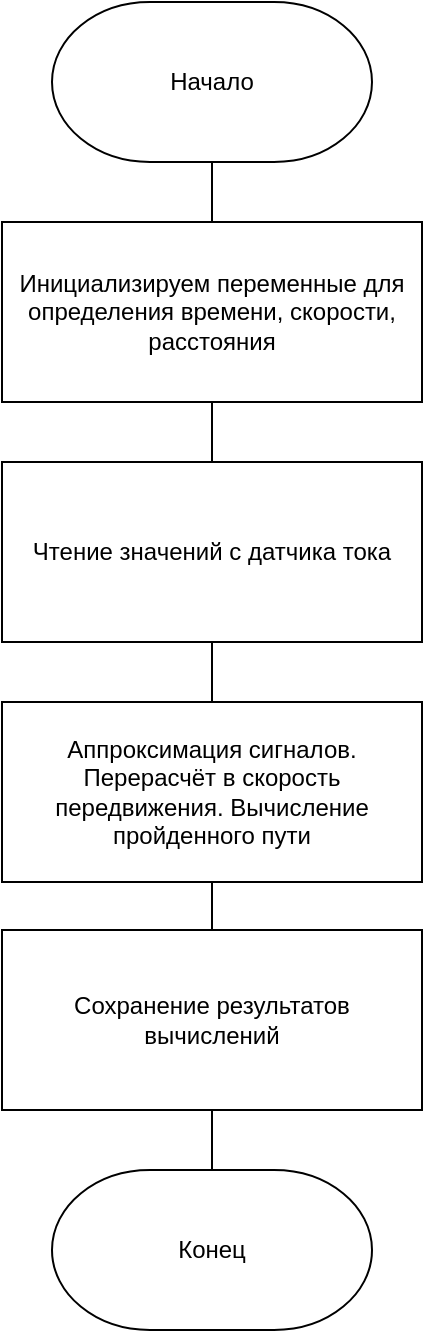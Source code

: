 <mxfile version="20.0.2" type="github">
  <diagram id="tBChBqsfLSFzcL40G-4m" name="Page-1">
    <mxGraphModel dx="566" dy="827" grid="1" gridSize="10" guides="1" tooltips="1" connect="1" arrows="1" fold="1" page="1" pageScale="1" pageWidth="827" pageHeight="1169" math="0" shadow="0">
      <root>
        <mxCell id="0" />
        <mxCell id="1" parent="0" />
        <mxCell id="bH_fyjcGMu0d4mGaG8s0-8" value="Инициализируем переменные для определения времени, cкорости, расстояния" style="rounded=0;whiteSpace=wrap;html=1;" parent="1" vertex="1">
          <mxGeometry x="309" y="140" width="210" height="90" as="geometry" />
        </mxCell>
        <mxCell id="HUWNKa4JSYa9mFyqX5ap-2" value="Начало" style="strokeWidth=1;html=1;shape=mxgraph.flowchart.terminator;whiteSpace=wrap;" vertex="1" parent="1">
          <mxGeometry x="334" y="30" width="160" height="80" as="geometry" />
        </mxCell>
        <mxCell id="HUWNKa4JSYa9mFyqX5ap-3" value="Конец" style="strokeWidth=1;html=1;shape=mxgraph.flowchart.terminator;whiteSpace=wrap;" vertex="1" parent="1">
          <mxGeometry x="334" y="614" width="160" height="80" as="geometry" />
        </mxCell>
        <mxCell id="HUWNKa4JSYa9mFyqX5ap-4" value="" style="endArrow=none;html=1;rounded=0;entryX=0.5;entryY=1;entryDx=0;entryDy=0;entryPerimeter=0;exitX=0.5;exitY=0;exitDx=0;exitDy=0;" edge="1" parent="1" source="bH_fyjcGMu0d4mGaG8s0-8" target="HUWNKa4JSYa9mFyqX5ap-2">
          <mxGeometry width="50" height="50" relative="1" as="geometry">
            <mxPoint x="420" y="240" as="sourcePoint" />
            <mxPoint x="470" y="190" as="targetPoint" />
          </mxGeometry>
        </mxCell>
        <mxCell id="HUWNKa4JSYa9mFyqX5ap-5" value="Чтение значений с датчика тока" style="rounded=0;whiteSpace=wrap;html=1;" vertex="1" parent="1">
          <mxGeometry x="309" y="260" width="210" height="90" as="geometry" />
        </mxCell>
        <mxCell id="HUWNKa4JSYa9mFyqX5ap-6" value="" style="endArrow=none;html=1;rounded=0;exitX=0.5;exitY=0;exitDx=0;exitDy=0;entryX=0.5;entryY=1;entryDx=0;entryDy=0;" edge="1" parent="1" source="HUWNKa4JSYa9mFyqX5ap-5" target="bH_fyjcGMu0d4mGaG8s0-8">
          <mxGeometry width="50" height="50" relative="1" as="geometry">
            <mxPoint x="400" y="240" as="sourcePoint" />
            <mxPoint x="450" y="190" as="targetPoint" />
          </mxGeometry>
        </mxCell>
        <mxCell id="HUWNKa4JSYa9mFyqX5ap-8" value="Аппроксимация сигналов. Перерасчёт в скорость передвижения. Вычисление пройденного пути" style="rounded=0;whiteSpace=wrap;html=1;" vertex="1" parent="1">
          <mxGeometry x="309" y="380" width="210" height="90" as="geometry" />
        </mxCell>
        <mxCell id="HUWNKa4JSYa9mFyqX5ap-9" value="" style="endArrow=none;html=1;rounded=0;exitX=0.5;exitY=1;exitDx=0;exitDy=0;entryX=0.5;entryY=0;entryDx=0;entryDy=0;" edge="1" parent="1" source="HUWNKa4JSYa9mFyqX5ap-5" target="HUWNKa4JSYa9mFyqX5ap-8">
          <mxGeometry width="50" height="50" relative="1" as="geometry">
            <mxPoint x="390" y="360" as="sourcePoint" />
            <mxPoint x="440" y="310" as="targetPoint" />
          </mxGeometry>
        </mxCell>
        <mxCell id="HUWNKa4JSYa9mFyqX5ap-11" value="Сохранение результатов вычислений" style="rounded=0;whiteSpace=wrap;html=1;" vertex="1" parent="1">
          <mxGeometry x="309" y="494" width="210" height="90" as="geometry" />
        </mxCell>
        <mxCell id="HUWNKa4JSYa9mFyqX5ap-13" value="" style="endArrow=none;html=1;rounded=0;entryX=0.5;entryY=1;entryDx=0;entryDy=0;exitX=0.5;exitY=0;exitDx=0;exitDy=0;exitPerimeter=0;" edge="1" parent="1" source="HUWNKa4JSYa9mFyqX5ap-3" target="HUWNKa4JSYa9mFyqX5ap-11">
          <mxGeometry width="50" height="50" relative="1" as="geometry">
            <mxPoint x="400" y="534" as="sourcePoint" />
            <mxPoint x="450" y="484" as="targetPoint" />
          </mxGeometry>
        </mxCell>
        <mxCell id="HUWNKa4JSYa9mFyqX5ap-14" value="" style="endArrow=none;html=1;rounded=0;entryX=0.5;entryY=0;entryDx=0;entryDy=0;exitX=0.5;exitY=1;exitDx=0;exitDy=0;" edge="1" parent="1" source="HUWNKa4JSYa9mFyqX5ap-8" target="HUWNKa4JSYa9mFyqX5ap-11">
          <mxGeometry width="50" height="50" relative="1" as="geometry">
            <mxPoint x="410" y="480" as="sourcePoint" />
            <mxPoint x="414" y="494.5" as="targetPoint" />
          </mxGeometry>
        </mxCell>
      </root>
    </mxGraphModel>
  </diagram>
</mxfile>

